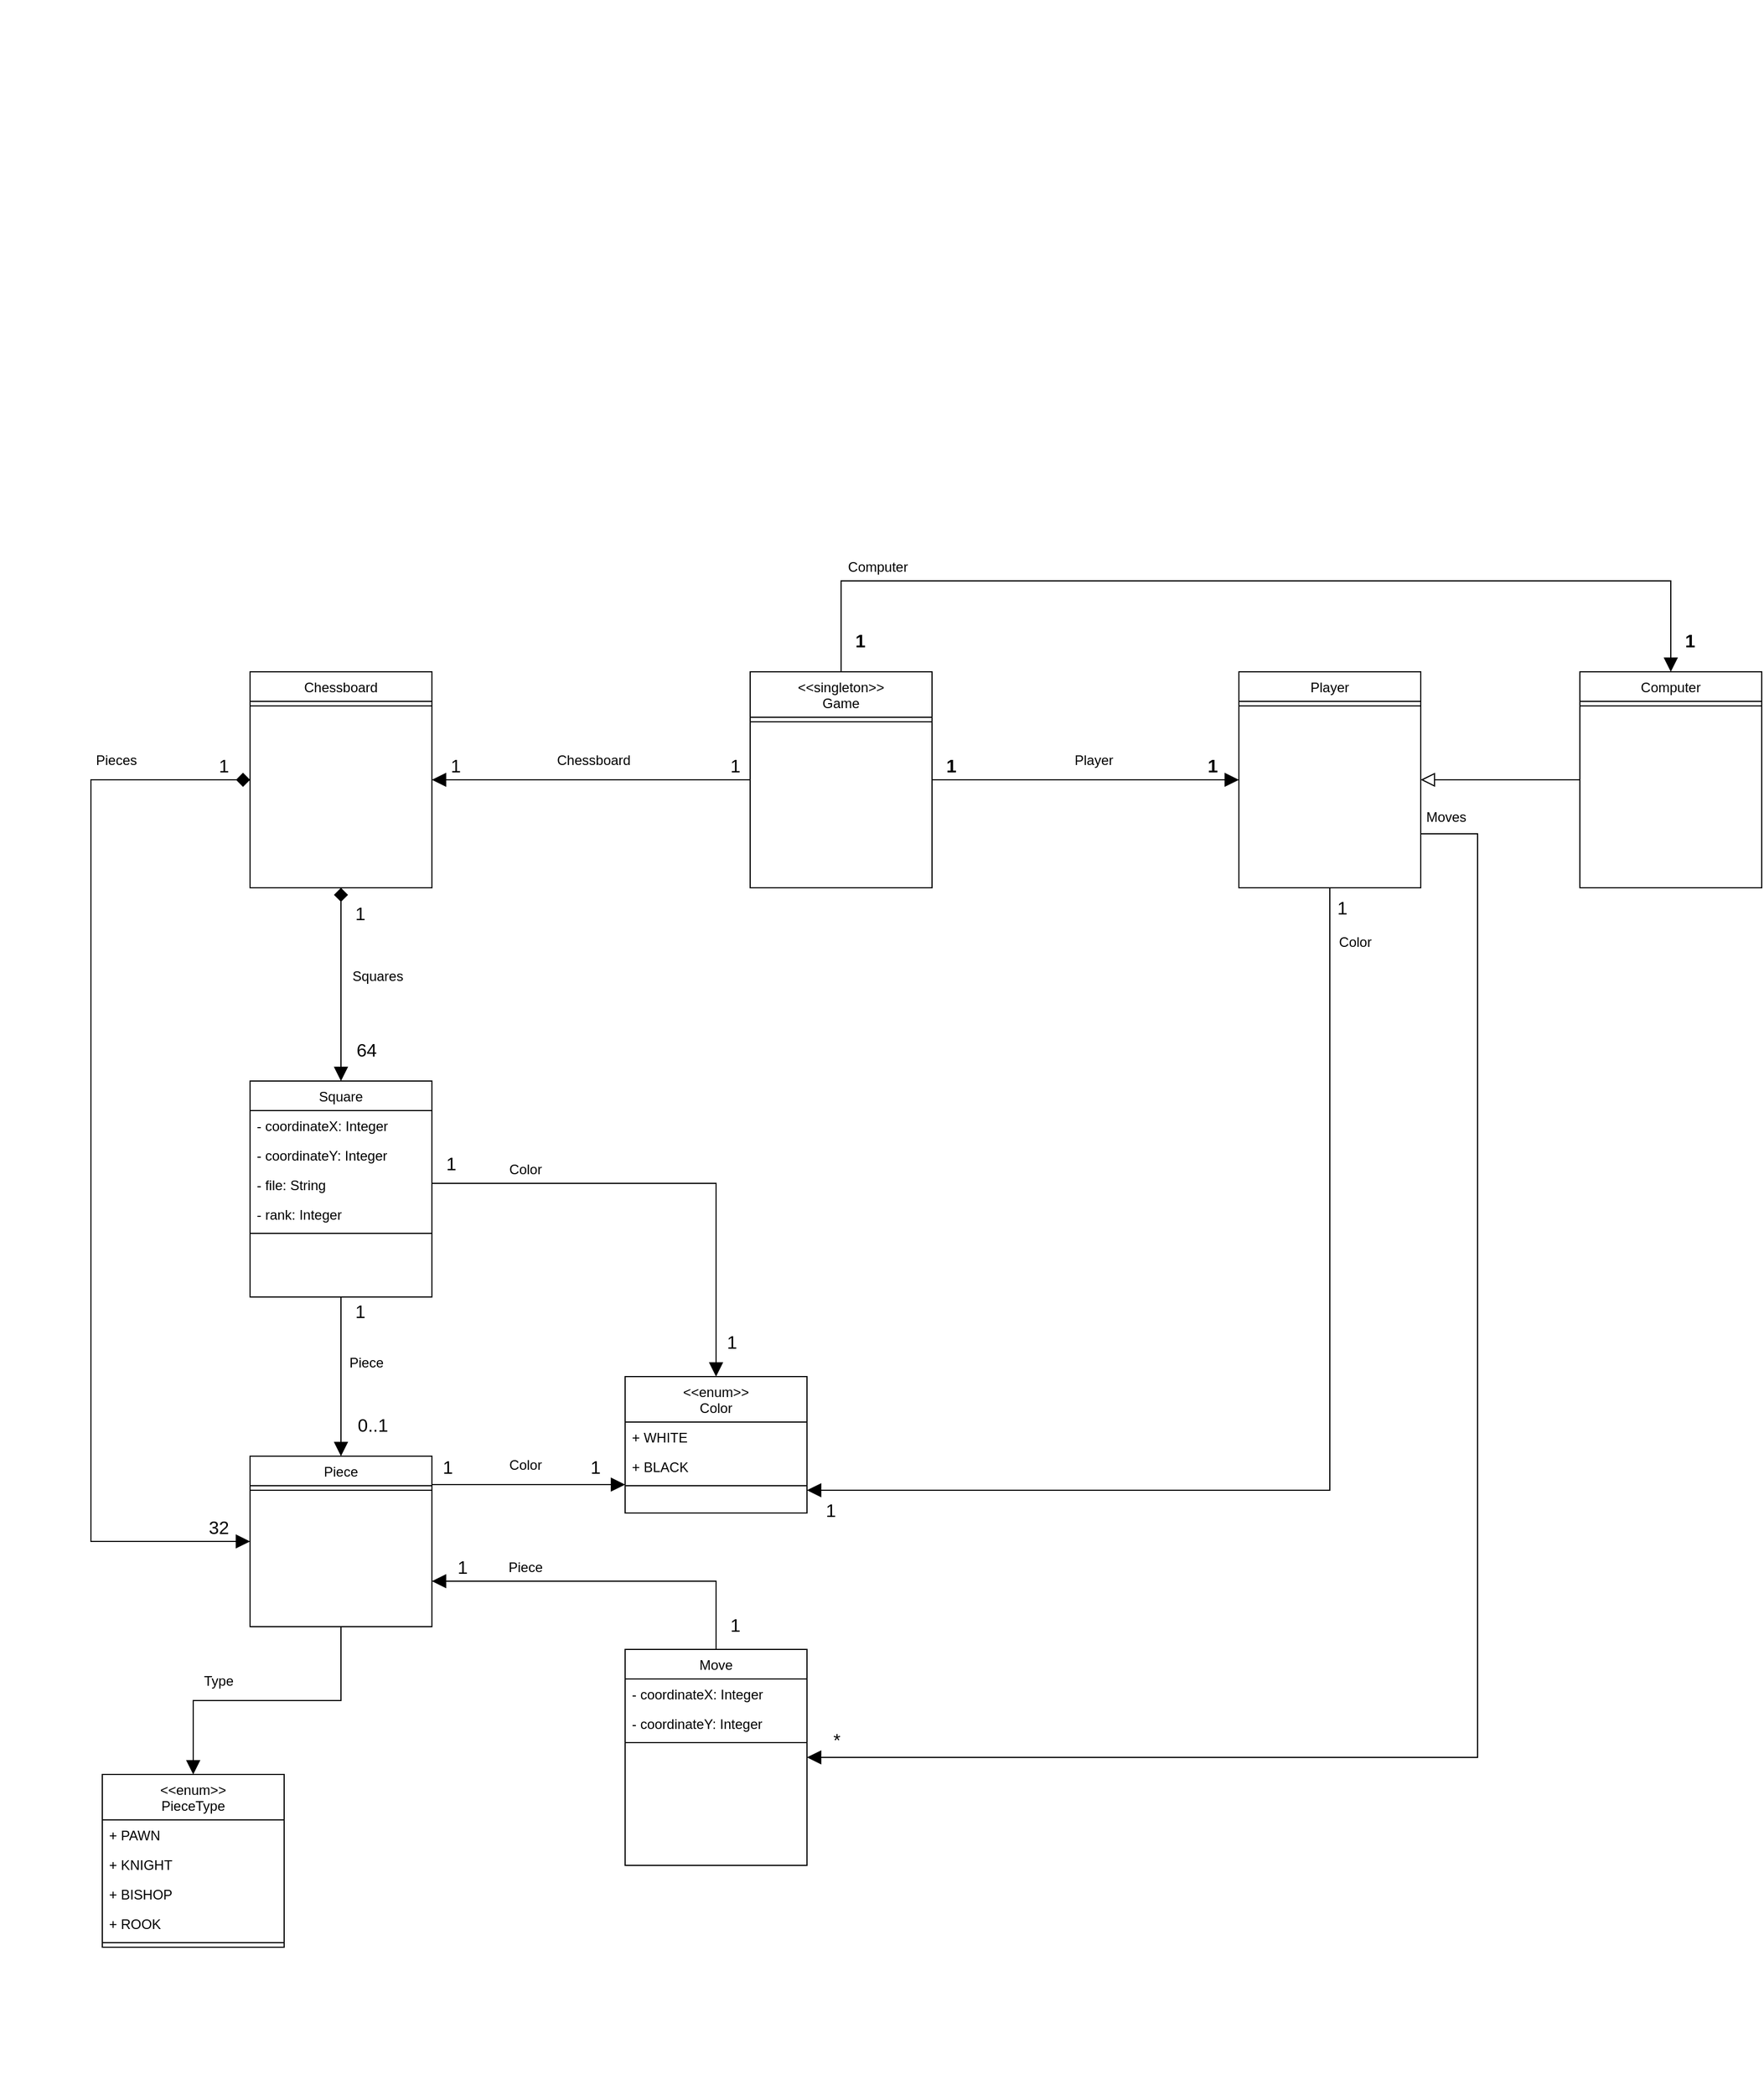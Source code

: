 <mxfile version="24.6.4" type="github">
  <diagram id="C5RBs43oDa-KdzZeNtuy" name="Page-1">
    <mxGraphModel dx="2049" dy="2536" grid="1" gridSize="10" guides="1" tooltips="1" connect="1" arrows="1" fold="1" page="1" pageScale="1" pageWidth="827" pageHeight="1169" math="0" shadow="0">
      <root>
        <mxCell id="WIyWlLk6GJQsqaUBKTNV-0" />
        <mxCell id="WIyWlLk6GJQsqaUBKTNV-1" parent="WIyWlLk6GJQsqaUBKTNV-0" />
        <mxCell id="Y-gkaW2iaEDLu9Q06Ku3-40" style="edgeStyle=elbowEdgeStyle;shape=connector;curved=0;rounded=0;orthogonalLoop=1;jettySize=auto;elbow=vertical;html=1;shadow=0;strokeColor=default;strokeWidth=1;align=center;verticalAlign=middle;fontFamily=Helvetica;fontSize=11;fontColor=default;labelBackgroundColor=default;endArrow=block;endFill=1;startSize=6;endSize=10;" edge="1" parent="WIyWlLk6GJQsqaUBKTNV-1" source="Y-gkaW2iaEDLu9Q06Ku3-0" target="Y-gkaW2iaEDLu9Q06Ku3-6">
          <mxGeometry relative="1" as="geometry" />
        </mxCell>
        <mxCell id="Y-gkaW2iaEDLu9Q06Ku3-117" style="edgeStyle=elbowEdgeStyle;shape=connector;curved=0;rounded=0;orthogonalLoop=1;jettySize=auto;elbow=vertical;html=1;shadow=0;strokeColor=default;strokeWidth=1;align=center;verticalAlign=middle;fontFamily=Helvetica;fontSize=11;fontColor=default;labelBackgroundColor=default;startArrow=none;startFill=0;startSize=10;endArrow=block;endFill=1;endSize=10;" edge="1" parent="WIyWlLk6GJQsqaUBKTNV-1" source="Y-gkaW2iaEDLu9Q06Ku3-0" target="Y-gkaW2iaEDLu9Q06Ku3-113">
          <mxGeometry relative="1" as="geometry" />
        </mxCell>
        <mxCell id="Y-gkaW2iaEDLu9Q06Ku3-0" value="Piece " style="swimlane;fontStyle=0;align=center;verticalAlign=top;childLayout=stackLayout;horizontal=1;startSize=26;horizontalStack=0;resizeParent=1;resizeLast=0;collapsible=1;marginBottom=0;rounded=0;shadow=0;strokeWidth=1;" vertex="1" parent="WIyWlLk6GJQsqaUBKTNV-1">
          <mxGeometry x="250" y="880" width="160" height="150" as="geometry">
            <mxRectangle x="130" y="380" width="160" height="26" as="alternateBounds" />
          </mxGeometry>
        </mxCell>
        <mxCell id="Y-gkaW2iaEDLu9Q06Ku3-3" value="" style="line;html=1;strokeWidth=1;align=left;verticalAlign=middle;spacingTop=-1;spacingLeft=3;spacingRight=3;rotatable=0;labelPosition=right;points=[];portConstraint=eastwest;" vertex="1" parent="Y-gkaW2iaEDLu9Q06Ku3-0">
          <mxGeometry y="26" width="160" height="8" as="geometry" />
        </mxCell>
        <mxCell id="Y-gkaW2iaEDLu9Q06Ku3-6" value="&lt;&lt;enum&gt;&gt;&#xa;Color&#xa;" style="swimlane;fontStyle=0;align=center;verticalAlign=top;childLayout=stackLayout;horizontal=1;startSize=40;horizontalStack=0;resizeParent=1;resizeLast=0;collapsible=1;marginBottom=0;rounded=0;shadow=0;strokeWidth=1;" vertex="1" parent="WIyWlLk6GJQsqaUBKTNV-1">
          <mxGeometry x="580" y="810" width="160" height="120" as="geometry">
            <mxRectangle x="130" y="380" width="160" height="26" as="alternateBounds" />
          </mxGeometry>
        </mxCell>
        <mxCell id="Y-gkaW2iaEDLu9Q06Ku3-7" value="+ WHITE" style="text;align=left;verticalAlign=top;spacingLeft=4;spacingRight=4;overflow=hidden;rotatable=0;points=[[0,0.5],[1,0.5]];portConstraint=eastwest;" vertex="1" parent="Y-gkaW2iaEDLu9Q06Ku3-6">
          <mxGeometry y="40" width="160" height="26" as="geometry" />
        </mxCell>
        <mxCell id="Y-gkaW2iaEDLu9Q06Ku3-39" value="+ BLACK" style="text;align=left;verticalAlign=top;spacingLeft=4;spacingRight=4;overflow=hidden;rotatable=0;points=[[0,0.5],[1,0.5]];portConstraint=eastwest;" vertex="1" parent="Y-gkaW2iaEDLu9Q06Ku3-6">
          <mxGeometry y="66" width="160" height="26" as="geometry" />
        </mxCell>
        <mxCell id="Y-gkaW2iaEDLu9Q06Ku3-9" value="" style="line;html=1;strokeWidth=1;align=left;verticalAlign=middle;spacingTop=-1;spacingLeft=3;spacingRight=3;rotatable=0;labelPosition=right;points=[];portConstraint=eastwest;" vertex="1" parent="Y-gkaW2iaEDLu9Q06Ku3-6">
          <mxGeometry y="92" width="160" height="8" as="geometry" />
        </mxCell>
        <mxCell id="Y-gkaW2iaEDLu9Q06Ku3-54" style="edgeStyle=elbowEdgeStyle;shape=connector;curved=0;rounded=0;orthogonalLoop=1;jettySize=auto;elbow=vertical;html=1;shadow=0;strokeColor=default;strokeWidth=1;align=center;verticalAlign=middle;fontFamily=Helvetica;fontSize=11;fontColor=default;labelBackgroundColor=default;startSize=6;endArrow=block;endFill=1;endSize=10;" edge="1" parent="WIyWlLk6GJQsqaUBKTNV-1" source="Y-gkaW2iaEDLu9Q06Ku3-42" target="Y-gkaW2iaEDLu9Q06Ku3-6">
          <mxGeometry relative="1" as="geometry">
            <Array as="points">
              <mxPoint x="500" y="640" />
            </Array>
          </mxGeometry>
        </mxCell>
        <mxCell id="Y-gkaW2iaEDLu9Q06Ku3-58" style="edgeStyle=elbowEdgeStyle;shape=connector;curved=0;rounded=0;orthogonalLoop=1;jettySize=auto;elbow=vertical;html=1;shadow=0;strokeColor=default;strokeWidth=1;align=center;verticalAlign=middle;fontFamily=Helvetica;fontSize=11;fontColor=default;labelBackgroundColor=default;startSize=6;endArrow=block;endFill=1;endSize=10;" edge="1" parent="WIyWlLk6GJQsqaUBKTNV-1" source="Y-gkaW2iaEDLu9Q06Ku3-42" target="Y-gkaW2iaEDLu9Q06Ku3-0">
          <mxGeometry relative="1" as="geometry" />
        </mxCell>
        <mxCell id="Y-gkaW2iaEDLu9Q06Ku3-42" value="Square" style="swimlane;fontStyle=0;align=center;verticalAlign=top;childLayout=stackLayout;horizontal=1;startSize=26;horizontalStack=0;resizeParent=1;resizeLast=0;collapsible=1;marginBottom=0;rounded=0;shadow=0;strokeWidth=1;" vertex="1" parent="WIyWlLk6GJQsqaUBKTNV-1">
          <mxGeometry x="250" y="550" width="160" height="190" as="geometry">
            <mxRectangle x="130" y="380" width="160" height="26" as="alternateBounds" />
          </mxGeometry>
        </mxCell>
        <mxCell id="Y-gkaW2iaEDLu9Q06Ku3-43" value="- coordinateX: Integer" style="text;align=left;verticalAlign=top;spacingLeft=4;spacingRight=4;overflow=hidden;rotatable=0;points=[[0,0.5],[1,0.5]];portConstraint=eastwest;" vertex="1" parent="Y-gkaW2iaEDLu9Q06Ku3-42">
          <mxGeometry y="26" width="160" height="26" as="geometry" />
        </mxCell>
        <mxCell id="Y-gkaW2iaEDLu9Q06Ku3-46" value="- coordinateY: Integer" style="text;align=left;verticalAlign=top;spacingLeft=4;spacingRight=4;overflow=hidden;rotatable=0;points=[[0,0.5],[1,0.5]];portConstraint=eastwest;" vertex="1" parent="Y-gkaW2iaEDLu9Q06Ku3-42">
          <mxGeometry y="52" width="160" height="26" as="geometry" />
        </mxCell>
        <mxCell id="Y-gkaW2iaEDLu9Q06Ku3-47" value="- file: String " style="text;align=left;verticalAlign=top;spacingLeft=4;spacingRight=4;overflow=hidden;rotatable=0;points=[[0,0.5],[1,0.5]];portConstraint=eastwest;" vertex="1" parent="Y-gkaW2iaEDLu9Q06Ku3-42">
          <mxGeometry y="78" width="160" height="26" as="geometry" />
        </mxCell>
        <mxCell id="Y-gkaW2iaEDLu9Q06Ku3-48" value="- rank: Integer " style="text;align=left;verticalAlign=top;spacingLeft=4;spacingRight=4;overflow=hidden;rotatable=0;points=[[0,0.5],[1,0.5]];portConstraint=eastwest;" vertex="1" parent="Y-gkaW2iaEDLu9Q06Ku3-42">
          <mxGeometry y="104" width="160" height="26" as="geometry" />
        </mxCell>
        <mxCell id="Y-gkaW2iaEDLu9Q06Ku3-45" value="" style="line;html=1;strokeWidth=1;align=left;verticalAlign=middle;spacingTop=-1;spacingLeft=3;spacingRight=3;rotatable=0;labelPosition=right;points=[];portConstraint=eastwest;" vertex="1" parent="Y-gkaW2iaEDLu9Q06Ku3-42">
          <mxGeometry y="130" width="160" height="8" as="geometry" />
        </mxCell>
        <mxCell id="Y-gkaW2iaEDLu9Q06Ku3-51" value="1" style="resizable=0;align=right;verticalAlign=bottom;labelBackgroundColor=none;fontSize=16;" connectable="0" vertex="1" parent="WIyWlLk6GJQsqaUBKTNV-1">
          <mxGeometry x="429.995" y="899.998" as="geometry" />
        </mxCell>
        <mxCell id="Y-gkaW2iaEDLu9Q06Ku3-52" value="1" style="resizable=0;align=right;verticalAlign=bottom;labelBackgroundColor=none;fontSize=16;" connectable="0" vertex="1" parent="WIyWlLk6GJQsqaUBKTNV-1">
          <mxGeometry x="559.995" y="899.998" as="geometry" />
        </mxCell>
        <mxCell id="Y-gkaW2iaEDLu9Q06Ku3-55" value="1" style="resizable=0;align=right;verticalAlign=bottom;labelBackgroundColor=none;fontSize=16;" connectable="0" vertex="1" parent="WIyWlLk6GJQsqaUBKTNV-1">
          <mxGeometry x="409.995" y="669.998" as="geometry">
            <mxPoint x="23" y="-37" as="offset" />
          </mxGeometry>
        </mxCell>
        <mxCell id="Y-gkaW2iaEDLu9Q06Ku3-56" value="1" style="resizable=0;align=right;verticalAlign=bottom;labelBackgroundColor=none;fontSize=16;" connectable="0" vertex="1" parent="WIyWlLk6GJQsqaUBKTNV-1">
          <mxGeometry x="679.995" y="789.998" as="geometry" />
        </mxCell>
        <mxCell id="Y-gkaW2iaEDLu9Q06Ku3-57" value="Color" style="text;html=1;resizable=0;points=[];;align=center;verticalAlign=middle;labelBackgroundColor=none;rounded=0;shadow=0;strokeWidth=1;fontSize=12;" vertex="1" connectable="0" parent="WIyWlLk6GJQsqaUBKTNV-1">
          <mxGeometry x="390.003" y="129.997" as="geometry">
            <mxPoint x="102" y="498" as="offset" />
          </mxGeometry>
        </mxCell>
        <mxCell id="Y-gkaW2iaEDLu9Q06Ku3-59" value="1" style="resizable=0;align=right;verticalAlign=bottom;labelBackgroundColor=none;fontSize=16;" connectable="0" vertex="1" parent="WIyWlLk6GJQsqaUBKTNV-1">
          <mxGeometry x="329.995" y="799.998" as="geometry">
            <mxPoint x="23" y="-37" as="offset" />
          </mxGeometry>
        </mxCell>
        <mxCell id="Y-gkaW2iaEDLu9Q06Ku3-60" value="0..1" style="resizable=0;align=right;verticalAlign=bottom;labelBackgroundColor=none;fontSize=16;" connectable="0" vertex="1" parent="WIyWlLk6GJQsqaUBKTNV-1">
          <mxGeometry x="349.995" y="899.998" as="geometry">
            <mxPoint x="23" y="-37" as="offset" />
          </mxGeometry>
        </mxCell>
        <mxCell id="Y-gkaW2iaEDLu9Q06Ku3-68" style="edgeStyle=elbowEdgeStyle;shape=connector;curved=0;rounded=0;orthogonalLoop=1;jettySize=auto;elbow=vertical;html=1;shadow=0;strokeColor=default;strokeWidth=1;align=center;verticalAlign=middle;fontFamily=Helvetica;fontSize=11;fontColor=default;labelBackgroundColor=default;startSize=10;endArrow=block;endFill=1;endSize=10;startArrow=diamond;startFill=1;" edge="1" parent="WIyWlLk6GJQsqaUBKTNV-1" source="Y-gkaW2iaEDLu9Q06Ku3-62" target="Y-gkaW2iaEDLu9Q06Ku3-42">
          <mxGeometry relative="1" as="geometry" />
        </mxCell>
        <mxCell id="Y-gkaW2iaEDLu9Q06Ku3-94" style="edgeStyle=elbowEdgeStyle;shape=connector;curved=0;rounded=0;orthogonalLoop=1;jettySize=auto;elbow=vertical;html=1;shadow=0;strokeColor=default;strokeWidth=1;align=center;verticalAlign=middle;fontFamily=Helvetica;fontSize=11;fontColor=default;labelBackgroundColor=default;startArrow=diamond;startFill=1;startSize=10;endArrow=block;endFill=1;endSize=10;" edge="1" parent="WIyWlLk6GJQsqaUBKTNV-1" source="Y-gkaW2iaEDLu9Q06Ku3-62" target="Y-gkaW2iaEDLu9Q06Ku3-0">
          <mxGeometry relative="1" as="geometry">
            <Array as="points">
              <mxPoint x="110" y="660" />
            </Array>
          </mxGeometry>
        </mxCell>
        <mxCell id="Y-gkaW2iaEDLu9Q06Ku3-62" value="Chessboard" style="swimlane;fontStyle=0;align=center;verticalAlign=top;childLayout=stackLayout;horizontal=1;startSize=26;horizontalStack=0;resizeParent=1;resizeLast=0;collapsible=1;marginBottom=0;rounded=0;shadow=0;strokeWidth=1;" vertex="1" parent="WIyWlLk6GJQsqaUBKTNV-1">
          <mxGeometry x="250" y="190" width="160" height="190" as="geometry">
            <mxRectangle x="130" y="380" width="160" height="26" as="alternateBounds" />
          </mxGeometry>
        </mxCell>
        <mxCell id="Y-gkaW2iaEDLu9Q06Ku3-67" value="" style="line;html=1;strokeWidth=1;align=left;verticalAlign=middle;spacingTop=-1;spacingLeft=3;spacingRight=3;rotatable=0;labelPosition=right;points=[];portConstraint=eastwest;" vertex="1" parent="Y-gkaW2iaEDLu9Q06Ku3-62">
          <mxGeometry y="26" width="160" height="8" as="geometry" />
        </mxCell>
        <mxCell id="Y-gkaW2iaEDLu9Q06Ku3-69" value="Squares" style="text;html=1;resizable=0;points=[];;align=center;verticalAlign=middle;labelBackgroundColor=none;rounded=0;shadow=0;strokeWidth=1;fontSize=12;" vertex="1" connectable="0" parent="WIyWlLk6GJQsqaUBKTNV-1">
          <mxGeometry x="260.003" y="-40.003" as="geometry">
            <mxPoint x="102" y="498" as="offset" />
          </mxGeometry>
        </mxCell>
        <mxCell id="Y-gkaW2iaEDLu9Q06Ku3-70" value="Piece" style="text;html=1;resizable=0;points=[];;align=center;verticalAlign=middle;labelBackgroundColor=none;rounded=0;shadow=0;strokeWidth=1;fontSize=12;" vertex="1" connectable="0" parent="WIyWlLk6GJQsqaUBKTNV-1">
          <mxGeometry x="250.003" y="299.997" as="geometry">
            <mxPoint x="102" y="498" as="offset" />
          </mxGeometry>
        </mxCell>
        <mxCell id="Y-gkaW2iaEDLu9Q06Ku3-71" value="1" style="resizable=0;align=right;verticalAlign=bottom;labelBackgroundColor=none;fontSize=16;" connectable="0" vertex="1" parent="WIyWlLk6GJQsqaUBKTNV-1">
          <mxGeometry x="329.995" y="449.998" as="geometry">
            <mxPoint x="23" y="-37" as="offset" />
          </mxGeometry>
        </mxCell>
        <mxCell id="Y-gkaW2iaEDLu9Q06Ku3-72" value="64" style="resizable=0;align=right;verticalAlign=bottom;labelBackgroundColor=none;fontSize=16;" connectable="0" vertex="1" parent="WIyWlLk6GJQsqaUBKTNV-1">
          <mxGeometry x="339.995" y="569.998" as="geometry">
            <mxPoint x="23" y="-37" as="offset" />
          </mxGeometry>
        </mxCell>
        <mxCell id="Y-gkaW2iaEDLu9Q06Ku3-77" style="edgeStyle=elbowEdgeStyle;shape=connector;curved=0;rounded=0;orthogonalLoop=1;jettySize=auto;elbow=vertical;html=1;shadow=0;strokeColor=default;strokeWidth=1;align=center;verticalAlign=middle;fontFamily=Helvetica;fontSize=11;fontColor=default;labelBackgroundColor=default;startSize=6;endArrow=block;endFill=1;endSize=10;" edge="1" parent="WIyWlLk6GJQsqaUBKTNV-1" source="Y-gkaW2iaEDLu9Q06Ku3-74" target="Y-gkaW2iaEDLu9Q06Ku3-62">
          <mxGeometry relative="1" as="geometry" />
        </mxCell>
        <mxCell id="Y-gkaW2iaEDLu9Q06Ku3-84" style="edgeStyle=elbowEdgeStyle;shape=connector;curved=0;rounded=0;orthogonalLoop=1;jettySize=auto;elbow=vertical;html=1;shadow=0;strokeColor=default;strokeWidth=1;align=center;verticalAlign=middle;fontFamily=Helvetica;fontSize=11;fontColor=default;labelBackgroundColor=default;startSize=6;endArrow=block;endFill=1;endSize=10;" edge="1" parent="WIyWlLk6GJQsqaUBKTNV-1" source="Y-gkaW2iaEDLu9Q06Ku3-74" target="Y-gkaW2iaEDLu9Q06Ku3-82">
          <mxGeometry relative="1" as="geometry" />
        </mxCell>
        <mxCell id="Y-gkaW2iaEDLu9Q06Ku3-108" style="edgeStyle=elbowEdgeStyle;shape=connector;curved=0;rounded=0;orthogonalLoop=1;jettySize=auto;elbow=vertical;html=1;shadow=0;strokeColor=default;strokeWidth=1;align=center;verticalAlign=middle;fontFamily=Helvetica;fontSize=11;fontColor=default;labelBackgroundColor=default;startArrow=none;startFill=0;startSize=10;endArrow=block;endFill=1;endSize=10;" edge="1" parent="WIyWlLk6GJQsqaUBKTNV-1" source="Y-gkaW2iaEDLu9Q06Ku3-74" target="Y-gkaW2iaEDLu9Q06Ku3-103">
          <mxGeometry relative="1" as="geometry">
            <Array as="points">
              <mxPoint x="1130" y="110" />
            </Array>
          </mxGeometry>
        </mxCell>
        <mxCell id="Y-gkaW2iaEDLu9Q06Ku3-74" value="&lt;&lt;singleton&gt;&gt;&#xa;Game&#xa;" style="swimlane;fontStyle=0;align=center;verticalAlign=top;childLayout=stackLayout;horizontal=1;startSize=40;horizontalStack=0;resizeParent=1;resizeLast=0;collapsible=1;marginBottom=0;rounded=0;shadow=0;strokeWidth=1;" vertex="1" parent="WIyWlLk6GJQsqaUBKTNV-1">
          <mxGeometry x="690" y="190" width="160" height="190" as="geometry">
            <mxRectangle x="130" y="380" width="160" height="26" as="alternateBounds" />
          </mxGeometry>
        </mxCell>
        <mxCell id="Y-gkaW2iaEDLu9Q06Ku3-75" value="" style="line;html=1;strokeWidth=1;align=left;verticalAlign=middle;spacingTop=-1;spacingLeft=3;spacingRight=3;rotatable=0;labelPosition=right;points=[];portConstraint=eastwest;" vertex="1" parent="Y-gkaW2iaEDLu9Q06Ku3-74">
          <mxGeometry y="40" width="160" height="8" as="geometry" />
        </mxCell>
        <mxCell id="Y-gkaW2iaEDLu9Q06Ku3-78" value="1" style="resizable=0;align=right;verticalAlign=bottom;labelBackgroundColor=none;fontSize=16;" connectable="0" vertex="1" parent="WIyWlLk6GJQsqaUBKTNV-1">
          <mxGeometry x="659.995" y="319.998" as="geometry">
            <mxPoint x="23" y="-37" as="offset" />
          </mxGeometry>
        </mxCell>
        <mxCell id="Y-gkaW2iaEDLu9Q06Ku3-79" value="1" style="resizable=0;align=right;verticalAlign=bottom;labelBackgroundColor=none;fontSize=16;" connectable="0" vertex="1" parent="WIyWlLk6GJQsqaUBKTNV-1">
          <mxGeometry x="413.995" y="319.998" as="geometry">
            <mxPoint x="23" y="-37" as="offset" />
          </mxGeometry>
        </mxCell>
        <mxCell id="Y-gkaW2iaEDLu9Q06Ku3-80" value="Color" style="text;html=1;resizable=0;points=[];;align=center;verticalAlign=middle;labelBackgroundColor=none;rounded=0;shadow=0;strokeWidth=1;fontSize=12;" vertex="1" connectable="0" parent="WIyWlLk6GJQsqaUBKTNV-1">
          <mxGeometry x="390.003" y="389.997" as="geometry">
            <mxPoint x="102" y="498" as="offset" />
          </mxGeometry>
        </mxCell>
        <mxCell id="Y-gkaW2iaEDLu9Q06Ku3-81" value="Chessboard" style="text;html=1;resizable=0;points=[];;align=center;verticalAlign=middle;labelBackgroundColor=none;rounded=0;shadow=0;strokeWidth=1;fontSize=12;" vertex="1" connectable="0" parent="WIyWlLk6GJQsqaUBKTNV-1">
          <mxGeometry x="450.003" y="-230.003" as="geometry">
            <mxPoint x="102" y="498" as="offset" />
          </mxGeometry>
        </mxCell>
        <mxCell id="Y-gkaW2iaEDLu9Q06Ku3-90" style="edgeStyle=elbowEdgeStyle;shape=connector;curved=0;rounded=0;orthogonalLoop=1;jettySize=auto;elbow=vertical;html=1;shadow=0;strokeColor=default;strokeWidth=1;align=center;verticalAlign=middle;fontFamily=Helvetica;fontSize=11;fontColor=default;labelBackgroundColor=default;startSize=6;endArrow=block;endFill=1;endSize=10;" edge="1" parent="WIyWlLk6GJQsqaUBKTNV-1" source="Y-gkaW2iaEDLu9Q06Ku3-82" target="Y-gkaW2iaEDLu9Q06Ku3-6">
          <mxGeometry relative="1" as="geometry">
            <Array as="points">
              <mxPoint x="880" y="910" />
            </Array>
          </mxGeometry>
        </mxCell>
        <mxCell id="Y-gkaW2iaEDLu9Q06Ku3-129" style="edgeStyle=elbowEdgeStyle;shape=connector;curved=0;rounded=0;orthogonalLoop=1;jettySize=auto;elbow=vertical;html=1;shadow=0;strokeColor=default;strokeWidth=1;align=center;verticalAlign=middle;fontFamily=Helvetica;fontSize=11;fontColor=default;labelBackgroundColor=default;startSize=6;endArrow=block;endFill=1;endSize=10;exitX=1;exitY=0.75;exitDx=0;exitDy=0;" edge="1" parent="WIyWlLk6GJQsqaUBKTNV-1" source="Y-gkaW2iaEDLu9Q06Ku3-82" target="Y-gkaW2iaEDLu9Q06Ku3-122">
          <mxGeometry relative="1" as="geometry">
            <Array as="points">
              <mxPoint x="1330" y="740" />
            </Array>
          </mxGeometry>
        </mxCell>
        <mxCell id="Y-gkaW2iaEDLu9Q06Ku3-82" value="Player" style="swimlane;fontStyle=0;align=center;verticalAlign=top;childLayout=stackLayout;horizontal=1;startSize=26;horizontalStack=0;resizeParent=1;resizeLast=0;collapsible=1;marginBottom=0;rounded=0;shadow=0;strokeWidth=1;" vertex="1" parent="WIyWlLk6GJQsqaUBKTNV-1">
          <mxGeometry x="1120" y="190" width="160" height="190" as="geometry">
            <mxRectangle x="130" y="380" width="160" height="26" as="alternateBounds" />
          </mxGeometry>
        </mxCell>
        <mxCell id="Y-gkaW2iaEDLu9Q06Ku3-83" value="" style="line;html=1;strokeWidth=1;align=left;verticalAlign=middle;spacingTop=-1;spacingLeft=3;spacingRight=3;rotatable=0;labelPosition=right;points=[];portConstraint=eastwest;" vertex="1" parent="Y-gkaW2iaEDLu9Q06Ku3-82">
          <mxGeometry y="26" width="160" height="8" as="geometry" />
        </mxCell>
        <mxCell id="Y-gkaW2iaEDLu9Q06Ku3-86" value="1" style="resizable=0;align=right;verticalAlign=bottom;labelBackgroundColor=none;fontSize=16;fontStyle=1" connectable="0" vertex="1" parent="WIyWlLk6GJQsqaUBKTNV-1">
          <mxGeometry x="849.995" y="319.998" as="geometry">
            <mxPoint x="23" y="-37" as="offset" />
          </mxGeometry>
        </mxCell>
        <mxCell id="Y-gkaW2iaEDLu9Q06Ku3-88" value="Player" style="text;html=1;resizable=0;points=[];;align=center;verticalAlign=middle;labelBackgroundColor=none;rounded=0;shadow=0;strokeWidth=1;fontSize=12;" vertex="1" connectable="0" parent="WIyWlLk6GJQsqaUBKTNV-1">
          <mxGeometry x="890.003" y="-230.003" as="geometry">
            <mxPoint x="102" y="498" as="offset" />
          </mxGeometry>
        </mxCell>
        <mxCell id="Y-gkaW2iaEDLu9Q06Ku3-91" value="1" style="resizable=0;align=right;verticalAlign=bottom;labelBackgroundColor=none;fontSize=16;" connectable="0" vertex="1" parent="WIyWlLk6GJQsqaUBKTNV-1">
          <mxGeometry x="549.995" y="909.998" as="geometry">
            <mxPoint x="667" y="-502" as="offset" />
          </mxGeometry>
        </mxCell>
        <mxCell id="Y-gkaW2iaEDLu9Q06Ku3-92" value="1" style="resizable=0;align=right;verticalAlign=bottom;labelBackgroundColor=none;fontSize=16;" connectable="0" vertex="1" parent="WIyWlLk6GJQsqaUBKTNV-1">
          <mxGeometry x="99.995" y="1439.998" as="geometry">
            <mxPoint x="667" y="-502" as="offset" />
          </mxGeometry>
        </mxCell>
        <mxCell id="Y-gkaW2iaEDLu9Q06Ku3-93" value="Color" style="text;html=1;resizable=0;points=[];;align=center;verticalAlign=middle;labelBackgroundColor=none;rounded=0;shadow=0;strokeWidth=1;fontSize=12;" vertex="1" connectable="0" parent="WIyWlLk6GJQsqaUBKTNV-1">
          <mxGeometry x="1120.003" y="-70.003" as="geometry">
            <mxPoint x="102" y="498" as="offset" />
          </mxGeometry>
        </mxCell>
        <mxCell id="Y-gkaW2iaEDLu9Q06Ku3-95" value="Pieces" style="text;html=1;resizable=0;points=[];;align=center;verticalAlign=middle;labelBackgroundColor=none;rounded=0;shadow=0;strokeWidth=1;fontSize=12;" vertex="1" connectable="0" parent="WIyWlLk6GJQsqaUBKTNV-1">
          <mxGeometry x="30.003" y="-230.003" as="geometry">
            <mxPoint x="102" y="498" as="offset" />
          </mxGeometry>
        </mxCell>
        <mxCell id="Y-gkaW2iaEDLu9Q06Ku3-96" value="1" style="resizable=0;align=right;verticalAlign=bottom;labelBackgroundColor=none;fontSize=16;" connectable="0" vertex="1" parent="WIyWlLk6GJQsqaUBKTNV-1">
          <mxGeometry x="209.995" y="319.998" as="geometry">
            <mxPoint x="23" y="-37" as="offset" />
          </mxGeometry>
        </mxCell>
        <mxCell id="Y-gkaW2iaEDLu9Q06Ku3-97" value="32" style="resizable=0;align=right;verticalAlign=bottom;labelBackgroundColor=none;fontSize=16;" connectable="0" vertex="1" parent="WIyWlLk6GJQsqaUBKTNV-1">
          <mxGeometry x="209.995" y="989.998" as="geometry">
            <mxPoint x="23" y="-37" as="offset" />
          </mxGeometry>
        </mxCell>
        <mxCell id="Y-gkaW2iaEDLu9Q06Ku3-105" style="edgeStyle=elbowEdgeStyle;shape=connector;curved=0;rounded=0;orthogonalLoop=1;jettySize=auto;elbow=vertical;html=1;shadow=0;strokeColor=default;strokeWidth=1;align=center;verticalAlign=middle;fontFamily=Helvetica;fontSize=11;fontColor=default;labelBackgroundColor=default;startArrow=none;startFill=0;startSize=10;endArrow=block;endFill=0;endSize=10;" edge="1" parent="WIyWlLk6GJQsqaUBKTNV-1" source="Y-gkaW2iaEDLu9Q06Ku3-103" target="Y-gkaW2iaEDLu9Q06Ku3-82">
          <mxGeometry relative="1" as="geometry" />
        </mxCell>
        <mxCell id="Y-gkaW2iaEDLu9Q06Ku3-103" value="Computer" style="swimlane;fontStyle=0;align=center;verticalAlign=top;childLayout=stackLayout;horizontal=1;startSize=26;horizontalStack=0;resizeParent=1;resizeLast=0;collapsible=1;marginBottom=0;rounded=0;shadow=0;strokeWidth=1;" vertex="1" parent="WIyWlLk6GJQsqaUBKTNV-1">
          <mxGeometry x="1420" y="190" width="160" height="190" as="geometry">
            <mxRectangle x="130" y="380" width="160" height="26" as="alternateBounds" />
          </mxGeometry>
        </mxCell>
        <mxCell id="Y-gkaW2iaEDLu9Q06Ku3-104" value="" style="line;html=1;strokeWidth=1;align=left;verticalAlign=middle;spacingTop=-1;spacingLeft=3;spacingRight=3;rotatable=0;labelPosition=right;points=[];portConstraint=eastwest;" vertex="1" parent="Y-gkaW2iaEDLu9Q06Ku3-103">
          <mxGeometry y="26" width="160" height="8" as="geometry" />
        </mxCell>
        <mxCell id="Y-gkaW2iaEDLu9Q06Ku3-106" value="1" style="resizable=0;align=right;verticalAlign=bottom;labelBackgroundColor=none;fontSize=16;fontStyle=1" connectable="0" vertex="1" parent="WIyWlLk6GJQsqaUBKTNV-1">
          <mxGeometry x="1079.995" y="319.998" as="geometry">
            <mxPoint x="23" y="-37" as="offset" />
          </mxGeometry>
        </mxCell>
        <mxCell id="Y-gkaW2iaEDLu9Q06Ku3-110" value="Computer" style="text;html=1;resizable=0;points=[];;align=center;verticalAlign=middle;labelBackgroundColor=none;rounded=0;shadow=0;strokeWidth=1;fontSize=12;" vertex="1" connectable="0" parent="WIyWlLk6GJQsqaUBKTNV-1">
          <mxGeometry x="700.003" y="-400.003" as="geometry">
            <mxPoint x="102" y="498" as="offset" />
          </mxGeometry>
        </mxCell>
        <mxCell id="Y-gkaW2iaEDLu9Q06Ku3-111" value="1" style="resizable=0;align=right;verticalAlign=bottom;labelBackgroundColor=none;fontSize=16;fontStyle=1" connectable="0" vertex="1" parent="WIyWlLk6GJQsqaUBKTNV-1">
          <mxGeometry x="769.995" y="209.998" as="geometry">
            <mxPoint x="23" y="-37" as="offset" />
          </mxGeometry>
        </mxCell>
        <mxCell id="Y-gkaW2iaEDLu9Q06Ku3-112" value="1" style="resizable=0;align=right;verticalAlign=bottom;labelBackgroundColor=none;fontSize=16;fontStyle=1" connectable="0" vertex="1" parent="WIyWlLk6GJQsqaUBKTNV-1">
          <mxGeometry x="1499.995" y="209.998" as="geometry">
            <mxPoint x="23" y="-37" as="offset" />
          </mxGeometry>
        </mxCell>
        <mxCell id="Y-gkaW2iaEDLu9Q06Ku3-113" value="&lt;&lt;enum&gt;&gt;&#xa;PieceType&#xa;" style="swimlane;fontStyle=0;align=center;verticalAlign=top;childLayout=stackLayout;horizontal=1;startSize=40;horizontalStack=0;resizeParent=1;resizeLast=0;collapsible=1;marginBottom=0;rounded=0;shadow=0;strokeWidth=1;" vertex="1" parent="WIyWlLk6GJQsqaUBKTNV-1">
          <mxGeometry x="120" y="1160" width="160" height="152" as="geometry">
            <mxRectangle x="130" y="380" width="160" height="26" as="alternateBounds" />
          </mxGeometry>
        </mxCell>
        <mxCell id="Y-gkaW2iaEDLu9Q06Ku3-114" value="+ PAWN" style="text;align=left;verticalAlign=top;spacingLeft=4;spacingRight=4;overflow=hidden;rotatable=0;points=[[0,0.5],[1,0.5]];portConstraint=eastwest;" vertex="1" parent="Y-gkaW2iaEDLu9Q06Ku3-113">
          <mxGeometry y="40" width="160" height="26" as="geometry" />
        </mxCell>
        <mxCell id="Y-gkaW2iaEDLu9Q06Ku3-115" value="+ KNIGHT" style="text;align=left;verticalAlign=top;spacingLeft=4;spacingRight=4;overflow=hidden;rotatable=0;points=[[0,0.5],[1,0.5]];portConstraint=eastwest;" vertex="1" parent="Y-gkaW2iaEDLu9Q06Ku3-113">
          <mxGeometry y="66" width="160" height="26" as="geometry" />
        </mxCell>
        <mxCell id="Y-gkaW2iaEDLu9Q06Ku3-120" value="+ BISHOP" style="text;align=left;verticalAlign=top;spacingLeft=4;spacingRight=4;overflow=hidden;rotatable=0;points=[[0,0.5],[1,0.5]];portConstraint=eastwest;" vertex="1" parent="Y-gkaW2iaEDLu9Q06Ku3-113">
          <mxGeometry y="92" width="160" height="26" as="geometry" />
        </mxCell>
        <mxCell id="Y-gkaW2iaEDLu9Q06Ku3-121" value="+ ROOK" style="text;align=left;verticalAlign=top;spacingLeft=4;spacingRight=4;overflow=hidden;rotatable=0;points=[[0,0.5],[1,0.5]];portConstraint=eastwest;" vertex="1" parent="Y-gkaW2iaEDLu9Q06Ku3-113">
          <mxGeometry y="118" width="160" height="26" as="geometry" />
        </mxCell>
        <mxCell id="Y-gkaW2iaEDLu9Q06Ku3-116" value="" style="line;html=1;strokeWidth=1;align=left;verticalAlign=middle;spacingTop=-1;spacingLeft=3;spacingRight=3;rotatable=0;labelPosition=right;points=[];portConstraint=eastwest;" vertex="1" parent="Y-gkaW2iaEDLu9Q06Ku3-113">
          <mxGeometry y="144" width="160" height="8" as="geometry" />
        </mxCell>
        <mxCell id="Y-gkaW2iaEDLu9Q06Ku3-119" value="Type" style="text;html=1;resizable=0;points=[];;align=center;verticalAlign=middle;labelBackgroundColor=none;rounded=0;shadow=0;strokeWidth=1;fontSize=12;" vertex="1" connectable="0" parent="WIyWlLk6GJQsqaUBKTNV-1">
          <mxGeometry x="120.003" y="579.997" as="geometry">
            <mxPoint x="102" y="498" as="offset" />
          </mxGeometry>
        </mxCell>
        <mxCell id="Y-gkaW2iaEDLu9Q06Ku3-134" style="edgeStyle=elbowEdgeStyle;shape=connector;curved=0;rounded=0;orthogonalLoop=1;jettySize=auto;elbow=vertical;html=1;shadow=0;strokeColor=default;strokeWidth=1;align=center;verticalAlign=middle;fontFamily=Helvetica;fontSize=11;fontColor=default;labelBackgroundColor=default;startSize=6;endArrow=block;endFill=1;endSize=10;" edge="1" parent="WIyWlLk6GJQsqaUBKTNV-1" source="Y-gkaW2iaEDLu9Q06Ku3-122" target="Y-gkaW2iaEDLu9Q06Ku3-0">
          <mxGeometry relative="1" as="geometry">
            <Array as="points">
              <mxPoint x="500" y="990" />
            </Array>
          </mxGeometry>
        </mxCell>
        <mxCell id="Y-gkaW2iaEDLu9Q06Ku3-122" value="Move" style="swimlane;fontStyle=0;align=center;verticalAlign=top;childLayout=stackLayout;horizontal=1;startSize=26;horizontalStack=0;resizeParent=1;resizeLast=0;collapsible=1;marginBottom=0;rounded=0;shadow=0;strokeWidth=1;" vertex="1" parent="WIyWlLk6GJQsqaUBKTNV-1">
          <mxGeometry x="580" y="1050" width="160" height="190" as="geometry">
            <mxRectangle x="130" y="380" width="160" height="26" as="alternateBounds" />
          </mxGeometry>
        </mxCell>
        <mxCell id="Y-gkaW2iaEDLu9Q06Ku3-123" value="- coordinateX: Integer" style="text;align=left;verticalAlign=top;spacingLeft=4;spacingRight=4;overflow=hidden;rotatable=0;points=[[0,0.5],[1,0.5]];portConstraint=eastwest;" vertex="1" parent="Y-gkaW2iaEDLu9Q06Ku3-122">
          <mxGeometry y="26" width="160" height="26" as="geometry" />
        </mxCell>
        <mxCell id="Y-gkaW2iaEDLu9Q06Ku3-124" value="- coordinateY: Integer" style="text;align=left;verticalAlign=top;spacingLeft=4;spacingRight=4;overflow=hidden;rotatable=0;points=[[0,0.5],[1,0.5]];portConstraint=eastwest;" vertex="1" parent="Y-gkaW2iaEDLu9Q06Ku3-122">
          <mxGeometry y="52" width="160" height="26" as="geometry" />
        </mxCell>
        <mxCell id="Y-gkaW2iaEDLu9Q06Ku3-127" value="" style="line;html=1;strokeWidth=1;align=left;verticalAlign=middle;spacingTop=-1;spacingLeft=3;spacingRight=3;rotatable=0;labelPosition=right;points=[];portConstraint=eastwest;" vertex="1" parent="Y-gkaW2iaEDLu9Q06Ku3-122">
          <mxGeometry y="78" width="160" height="8" as="geometry" />
        </mxCell>
        <mxCell id="Y-gkaW2iaEDLu9Q06Ku3-130" value="*" style="resizable=0;align=right;verticalAlign=bottom;labelBackgroundColor=none;fontSize=16;" connectable="0" vertex="1" parent="WIyWlLk6GJQsqaUBKTNV-1">
          <mxGeometry x="700.005" y="889.998" as="geometry">
            <mxPoint x="71" y="250" as="offset" />
          </mxGeometry>
        </mxCell>
        <mxCell id="Y-gkaW2iaEDLu9Q06Ku3-131" value="Moves" style="text;html=1;resizable=0;points=[];;align=center;verticalAlign=middle;labelBackgroundColor=none;rounded=0;shadow=0;strokeWidth=1;fontSize=12;" vertex="1" connectable="0" parent="WIyWlLk6GJQsqaUBKTNV-1">
          <mxGeometry x="1200.003" y="-180.003" as="geometry">
            <mxPoint x="102" y="498" as="offset" />
          </mxGeometry>
        </mxCell>
        <mxCell id="Y-gkaW2iaEDLu9Q06Ku3-135" value="Piece" style="text;html=1;resizable=0;points=[];;align=center;verticalAlign=middle;labelBackgroundColor=none;rounded=0;shadow=0;strokeWidth=1;fontSize=12;" vertex="1" connectable="0" parent="WIyWlLk6GJQsqaUBKTNV-1">
          <mxGeometry x="390.003" y="479.997" as="geometry">
            <mxPoint x="102" y="498" as="offset" />
          </mxGeometry>
        </mxCell>
        <mxCell id="Y-gkaW2iaEDLu9Q06Ku3-136" value="1" style="resizable=0;align=right;verticalAlign=bottom;labelBackgroundColor=none;fontSize=16;" connectable="0" vertex="1" parent="WIyWlLk6GJQsqaUBKTNV-1">
          <mxGeometry x="450.005" y="909.998" as="geometry">
            <mxPoint x="-7" y="78" as="offset" />
          </mxGeometry>
        </mxCell>
        <mxCell id="Y-gkaW2iaEDLu9Q06Ku3-137" value="1" style="resizable=0;align=right;verticalAlign=bottom;labelBackgroundColor=none;fontSize=16;" connectable="0" vertex="1" parent="WIyWlLk6GJQsqaUBKTNV-1">
          <mxGeometry x="589.995" y="889.998" as="geometry">
            <mxPoint x="93" y="149" as="offset" />
          </mxGeometry>
        </mxCell>
      </root>
    </mxGraphModel>
  </diagram>
</mxfile>
